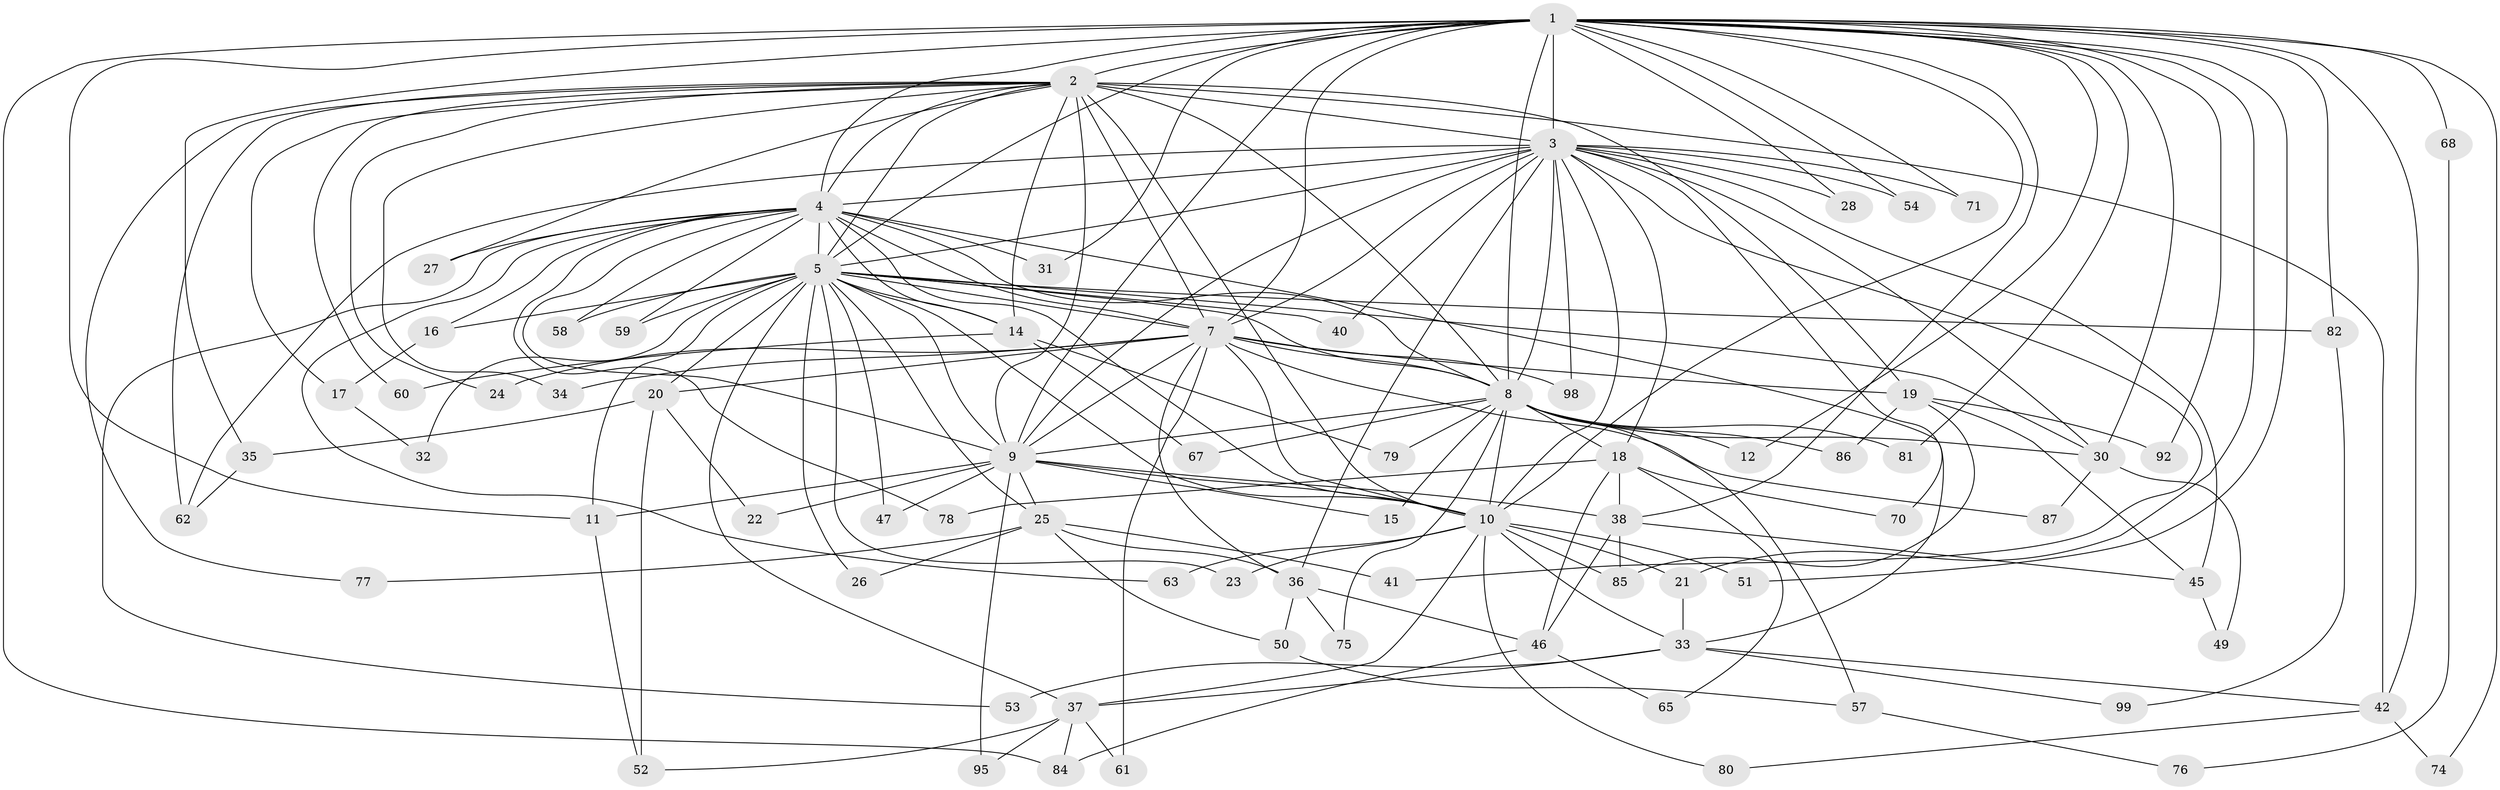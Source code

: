 // original degree distribution, {17: 0.009900990099009901, 18: 0.0297029702970297, 21: 0.019801980198019802, 19: 0.009900990099009901, 25: 0.009900990099009901, 20: 0.019801980198019802, 4: 0.04950495049504951, 2: 0.5643564356435643, 5: 0.04950495049504951, 6: 0.0594059405940594, 3: 0.15841584158415842, 7: 0.019801980198019802}
// Generated by graph-tools (version 1.1) at 2025/41/03/06/25 10:41:35]
// undirected, 76 vertices, 184 edges
graph export_dot {
graph [start="1"]
  node [color=gray90,style=filled];
  1 [super="+6"];
  2 [super="+13"];
  3 [super="+73"];
  4 [super="+89"];
  5 [super="+39"];
  7 [super="+29"];
  8 [super="+44"];
  9 [super="+56"];
  10 [super="+72"];
  11 [super="+90"];
  12;
  14 [super="+101"];
  15;
  16;
  17;
  18 [super="+48"];
  19 [super="+55"];
  20;
  21 [super="+93"];
  22;
  23;
  24;
  25;
  26;
  27;
  28;
  30 [super="+83"];
  31;
  32;
  33;
  34;
  35 [super="+96"];
  36 [super="+66"];
  37 [super="+43"];
  38 [super="+64"];
  40;
  41;
  42 [super="+94"];
  45 [super="+88"];
  46 [super="+91"];
  47;
  49;
  50;
  51;
  52 [super="+97"];
  53;
  54;
  57 [super="+69"];
  58;
  59;
  60;
  61;
  62;
  63;
  65;
  67;
  68;
  70;
  71;
  74;
  75;
  76;
  77;
  78;
  79;
  80;
  81;
  82;
  84;
  85 [super="+100"];
  86;
  87;
  92;
  95;
  98;
  99;
  1 -- 2 [weight=2];
  1 -- 3 [weight=2];
  1 -- 4 [weight=2];
  1 -- 5 [weight=2];
  1 -- 7 [weight=2];
  1 -- 8 [weight=3];
  1 -- 9 [weight=2];
  1 -- 10 [weight=2];
  1 -- 11;
  1 -- 31;
  1 -- 42;
  1 -- 51;
  1 -- 74;
  1 -- 82;
  1 -- 84;
  1 -- 68;
  1 -- 71;
  1 -- 12;
  1 -- 81;
  1 -- 21;
  1 -- 92;
  1 -- 28;
  1 -- 30;
  1 -- 35;
  1 -- 38;
  1 -- 54;
  2 -- 3;
  2 -- 4;
  2 -- 5;
  2 -- 7 [weight=2];
  2 -- 8;
  2 -- 9 [weight=2];
  2 -- 10;
  2 -- 14;
  2 -- 17;
  2 -- 19;
  2 -- 24;
  2 -- 34;
  2 -- 60;
  2 -- 62;
  2 -- 27;
  2 -- 77;
  2 -- 42;
  3 -- 4;
  3 -- 5;
  3 -- 7;
  3 -- 8;
  3 -- 9;
  3 -- 10;
  3 -- 18;
  3 -- 28;
  3 -- 36;
  3 -- 40;
  3 -- 41;
  3 -- 45;
  3 -- 54;
  3 -- 62;
  3 -- 70;
  3 -- 71;
  3 -- 98;
  3 -- 30;
  4 -- 5;
  4 -- 7;
  4 -- 8;
  4 -- 9;
  4 -- 10;
  4 -- 16 [weight=2];
  4 -- 27;
  4 -- 31;
  4 -- 33;
  4 -- 53;
  4 -- 58;
  4 -- 59;
  4 -- 63;
  4 -- 78;
  4 -- 14;
  5 -- 7 [weight=2];
  5 -- 8;
  5 -- 9;
  5 -- 10;
  5 -- 14;
  5 -- 16;
  5 -- 20;
  5 -- 23;
  5 -- 25;
  5 -- 26;
  5 -- 30;
  5 -- 32;
  5 -- 40;
  5 -- 47;
  5 -- 58;
  5 -- 59;
  5 -- 82;
  5 -- 37;
  5 -- 11;
  7 -- 8;
  7 -- 9;
  7 -- 10 [weight=2];
  7 -- 19 [weight=2];
  7 -- 20;
  7 -- 24;
  7 -- 34;
  7 -- 36;
  7 -- 87;
  7 -- 98;
  7 -- 61;
  8 -- 9 [weight=2];
  8 -- 10;
  8 -- 12;
  8 -- 15;
  8 -- 18;
  8 -- 57 [weight=2];
  8 -- 67;
  8 -- 75;
  8 -- 81;
  8 -- 86;
  8 -- 79;
  8 -- 30;
  9 -- 10;
  9 -- 11;
  9 -- 15;
  9 -- 22;
  9 -- 25;
  9 -- 38;
  9 -- 47;
  9 -- 95;
  10 -- 21;
  10 -- 23;
  10 -- 33;
  10 -- 37;
  10 -- 51;
  10 -- 63;
  10 -- 80;
  10 -- 85;
  11 -- 52;
  14 -- 60;
  14 -- 67;
  14 -- 79;
  16 -- 17;
  17 -- 32;
  18 -- 70;
  18 -- 38;
  18 -- 65;
  18 -- 46;
  18 -- 78;
  19 -- 86;
  19 -- 45;
  19 -- 92;
  19 -- 85;
  20 -- 22;
  20 -- 35;
  20 -- 52;
  21 -- 33;
  25 -- 26;
  25 -- 41;
  25 -- 50;
  25 -- 77;
  25 -- 36;
  30 -- 49;
  30 -- 87;
  33 -- 37;
  33 -- 42;
  33 -- 53;
  33 -- 99;
  35 -- 62;
  36 -- 46;
  36 -- 50;
  36 -- 75;
  37 -- 61;
  37 -- 84;
  37 -- 95;
  37 -- 52;
  38 -- 45;
  38 -- 46;
  38 -- 85;
  42 -- 74;
  42 -- 80;
  45 -- 49;
  46 -- 65;
  46 -- 84;
  50 -- 57;
  57 -- 76;
  68 -- 76;
  82 -- 99;
}
